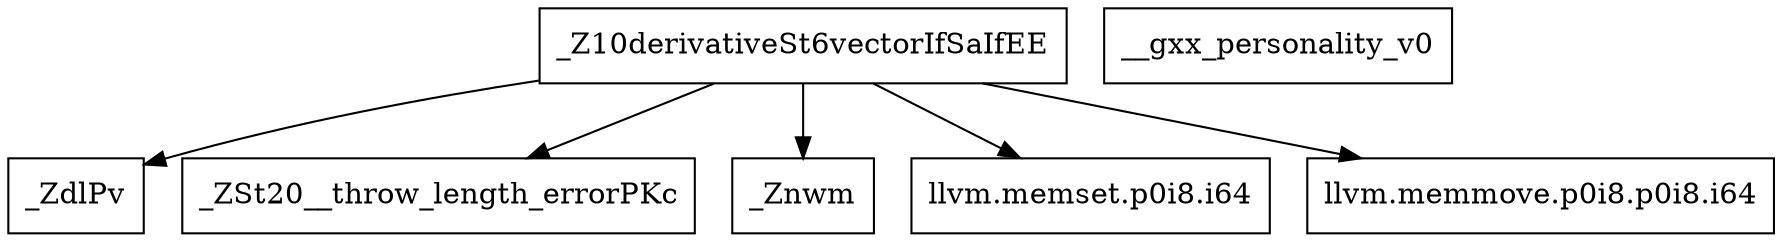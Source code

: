 digraph CallGraph {
    // Nodes
    node [shape=box];
    _Z10derivativeSt6vectorIfSaIfEE [label="_Z10derivativeSt6vectorIfSaIfEE"];
    __gxx_personality_v0 [label="__gxx_personality_v0"];
    _ZdlPv [label="_ZdlPv"];
    _ZSt20__throw_length_errorPKc [label="_ZSt20__throw_length_errorPKc"];
    _Znwm [label="_Znwm"];
    llvm_memset_p0i8_i64 [label="llvm.memset.p0i8.i64"];
    llvm_memmove_p0i8_p0i8_i64 [label="llvm.memmove.p0i8.p0i8.i64"];

    // Edges
    _Z10derivativeSt6vectorIfSaIfEE -> llvm_memset_p0i8_i64;
    _Z10derivativeSt6vectorIfSaIfEE -> _ZdlPv;
    _Z10derivativeSt6vectorIfSaIfEE -> _ZSt20__throw_length_errorPKc;
    _Z10derivativeSt6vectorIfSaIfEE -> _Znwm;
    _Z10derivativeSt6vectorIfSaIfEE -> llvm_memmove_p0i8_p0i8_i64;
}
